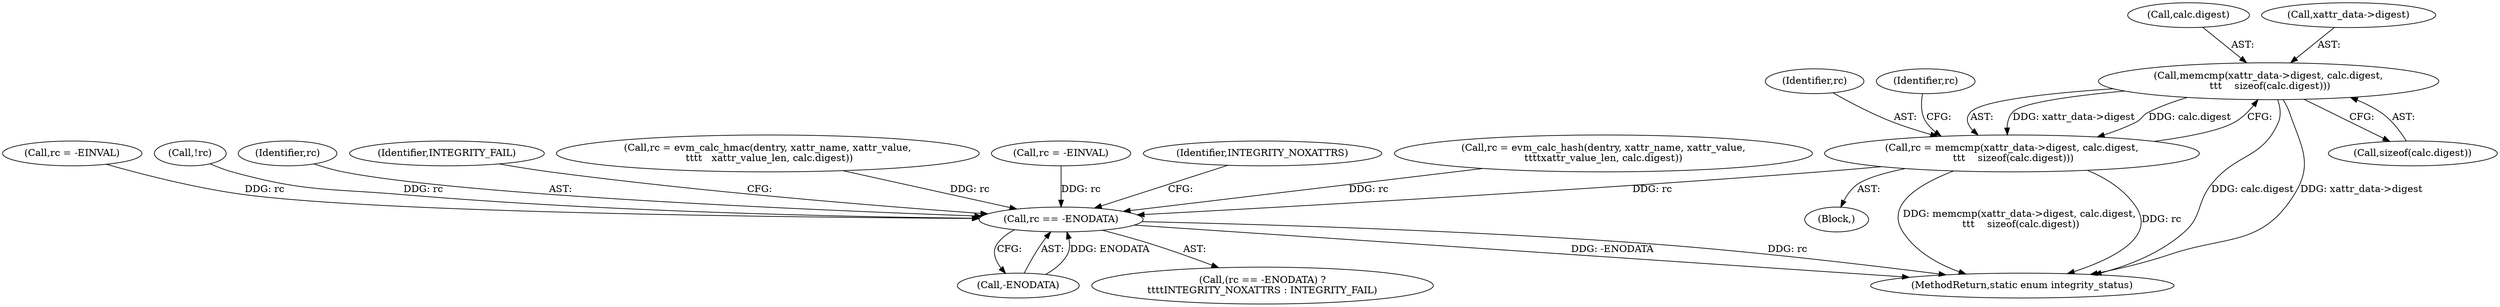 digraph "0_linux_613317bd212c585c20796c10afe5daaa95d4b0a1@API" {
"1000214" [label="(Call,memcmp(xattr_data->digest, calc.digest,\n \t\t\t    sizeof(calc.digest)))"];
"1000212" [label="(Call,rc = memcmp(xattr_data->digest, calc.digest,\n \t\t\t    sizeof(calc.digest)))"];
"1000292" [label="(Call,rc == -ENODATA)"];
"1000197" [label="(Block,)"];
"1000282" [label="(Call,rc = -EINVAL)"];
"1000310" [label="(MethodReturn,static enum integrity_status)"];
"1000218" [label="(Call,calc.digest)"];
"1000294" [label="(Call,-ENODATA)"];
"1000262" [label="(Call,!rc)"];
"1000221" [label="(Call,sizeof(calc.digest))"];
"1000292" [label="(Call,rc == -ENODATA)"];
"1000215" [label="(Call,xattr_data->digest)"];
"1000293" [label="(Identifier,rc)"];
"1000213" [label="(Identifier,rc)"];
"1000291" [label="(Call,(rc == -ENODATA) ?\n\t\t\t\tINTEGRITY_NOXATTRS : INTEGRITY_FAIL)"];
"1000214" [label="(Call,memcmp(xattr_data->digest, calc.digest,\n \t\t\t    sizeof(calc.digest)))"];
"1000297" [label="(Identifier,INTEGRITY_FAIL)"];
"1000199" [label="(Call,rc = evm_calc_hmac(dentry, xattr_name, xattr_value,\n \t\t\t\t   xattr_value_len, calc.digest))"];
"1000226" [label="(Identifier,rc)"];
"1000227" [label="(Call,rc = -EINVAL)"];
"1000212" [label="(Call,rc = memcmp(xattr_data->digest, calc.digest,\n \t\t\t    sizeof(calc.digest)))"];
"1000296" [label="(Identifier,INTEGRITY_NOXATTRS)"];
"1000233" [label="(Call,rc = evm_calc_hash(dentry, xattr_name, xattr_value,\n\t\t\t\txattr_value_len, calc.digest))"];
"1000214" -> "1000212"  [label="AST: "];
"1000214" -> "1000221"  [label="CFG: "];
"1000215" -> "1000214"  [label="AST: "];
"1000218" -> "1000214"  [label="AST: "];
"1000221" -> "1000214"  [label="AST: "];
"1000212" -> "1000214"  [label="CFG: "];
"1000214" -> "1000310"  [label="DDG: calc.digest"];
"1000214" -> "1000310"  [label="DDG: xattr_data->digest"];
"1000214" -> "1000212"  [label="DDG: xattr_data->digest"];
"1000214" -> "1000212"  [label="DDG: calc.digest"];
"1000212" -> "1000197"  [label="AST: "];
"1000213" -> "1000212"  [label="AST: "];
"1000226" -> "1000212"  [label="CFG: "];
"1000212" -> "1000310"  [label="DDG: memcmp(xattr_data->digest, calc.digest,\n \t\t\t    sizeof(calc.digest))"];
"1000212" -> "1000310"  [label="DDG: rc"];
"1000212" -> "1000292"  [label="DDG: rc"];
"1000292" -> "1000291"  [label="AST: "];
"1000292" -> "1000294"  [label="CFG: "];
"1000293" -> "1000292"  [label="AST: "];
"1000294" -> "1000292"  [label="AST: "];
"1000296" -> "1000292"  [label="CFG: "];
"1000297" -> "1000292"  [label="CFG: "];
"1000292" -> "1000310"  [label="DDG: -ENODATA"];
"1000292" -> "1000310"  [label="DDG: rc"];
"1000199" -> "1000292"  [label="DDG: rc"];
"1000227" -> "1000292"  [label="DDG: rc"];
"1000262" -> "1000292"  [label="DDG: rc"];
"1000233" -> "1000292"  [label="DDG: rc"];
"1000282" -> "1000292"  [label="DDG: rc"];
"1000294" -> "1000292"  [label="DDG: ENODATA"];
}
